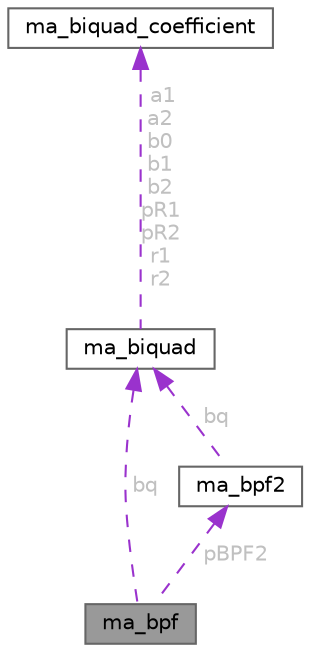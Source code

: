 digraph "ma_bpf"
{
 // LATEX_PDF_SIZE
  bgcolor="transparent";
  edge [fontname=Helvetica,fontsize=10,labelfontname=Helvetica,labelfontsize=10];
  node [fontname=Helvetica,fontsize=10,shape=box,height=0.2,width=0.4];
  Node1 [id="Node000001",label="ma_bpf",height=0.2,width=0.4,color="gray40", fillcolor="grey60", style="filled", fontcolor="black",tooltip=" "];
  Node2 -> Node1 [id="edge9_Node000001_Node000002",dir="back",color="darkorchid3",style="dashed",tooltip=" ",label=" pBPF2",fontcolor="grey" ];
  Node2 [id="Node000002",label="ma_bpf2",height=0.2,width=0.4,color="gray40", fillcolor="white", style="filled",URL="$structma__bpf2.html",tooltip=" "];
  Node3 -> Node2 [id="edge10_Node000002_Node000003",dir="back",color="darkorchid3",style="dashed",tooltip=" ",label=" bq",fontcolor="grey" ];
  Node3 [id="Node000003",label="ma_biquad",height=0.2,width=0.4,color="gray40", fillcolor="white", style="filled",URL="$structma__biquad.html",tooltip=" "];
  Node4 -> Node3 [id="edge11_Node000003_Node000004",dir="back",color="darkorchid3",style="dashed",tooltip=" ",label=" a1\na2\nb0\nb1\nb2\npR1\npR2\nr1\nr2",fontcolor="grey" ];
  Node4 [id="Node000004",label="ma_biquad_coefficient",height=0.2,width=0.4,color="gray40", fillcolor="white", style="filled",URL="$unionma__biquad__coefficient.html",tooltip=" "];
  Node3 -> Node1 [id="edge12_Node000001_Node000003",dir="back",color="darkorchid3",style="dashed",tooltip=" ",label=" bq",fontcolor="grey" ];
}
